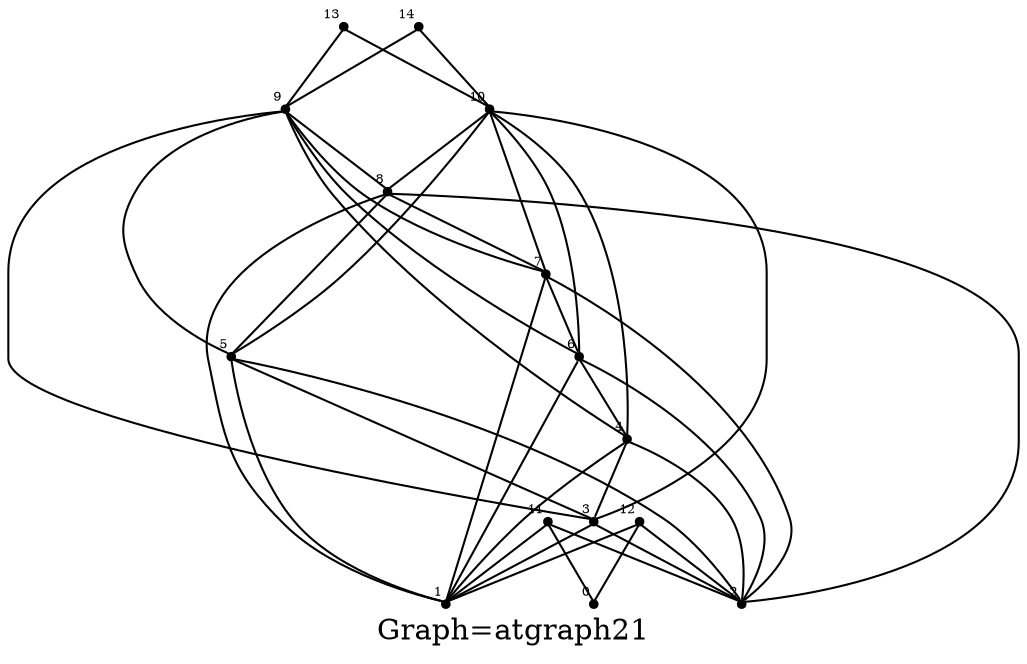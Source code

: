 /* Created by igraph 0.8.0-pre+0200568 */
graph {
  graph [
    label="Graph=atgraph21"
    labelloc=bottom
  ];
  0 [
    pos="0.000000,1.000000!"
    shape=point
    fontsize=6
    xlabel=0
  ];
  1 [
    pos="-0.100000,2.000000!"
    shape=point
    fontsize=6
    xlabel=1
  ];
  2 [
    pos="1.000000,1.000000!"
    shape=point
    fontsize=6
    xlabel=2
  ];
  3 [
    pos="0.900000,2.000000!"
    shape=point
    fontsize=6
    xlabel=3
  ];
  4 [
    pos="2.000000,1.000000!"
    shape=point
    fontsize=6
    xlabel=4
  ];
  5 [
    pos="1.900000,2.000000!"
    shape=point
    fontsize=6
    xlabel=5
  ];
  6 [
    pos="3.000000,1.000000!"
    shape=point
    fontsize=6
    xlabel=6
  ];
  7 [
    pos="2.900000,2.000000!"
    shape=point
    fontsize=6
    xlabel=7
  ];
  8 [
    pos="4.000000,1.000000!"
    shape=point
    fontsize=6
    xlabel=8
  ];
  9 [
    pos="3.900000,2.000000!"
    shape=point
    fontsize=6
    xlabel=9
  ];
  10 [
    pos="5.000000,0.000000!"
    shape=point
    fontsize=6
    xlabel=10
  ];
  11 [
    pos="4.900000,1.000000!"
    shape=point
    fontsize=6
    xlabel=11
  ];
  12 [
    pos="5.000000,2.000000!"
    shape=point
    fontsize=6
    xlabel=12
  ];
  13 [
    pos="4.900000,3.000000!"
    shape=point
    fontsize=6
    xlabel=13
  ];
  14 [
    pos="5.000000,4.000000!"
    shape=point
    fontsize=6
    xlabel=14
  ];

  11 -- 0;
  12 -- 0;
  11 -- 1;
  11 -- 2;
  12 -- 1;
  12 -- 2;
  13 -- 9;
  14 -- 9;
  13 -- 10;
  14 -- 10;
  3 -- 1;
  4 -- 1;
  5 -- 1;
  6 -- 1;
  7 -- 1;
  8 -- 1;
  3 -- 2;
  4 -- 2;
  5 -- 2;
  6 -- 2;
  7 -- 2;
  8 -- 2;
  4 -- 3;
  5 -- 3;
  9 -- 3;
  6 -- 4;
  9 -- 4;
  8 -- 5;
  9 -- 5;
  7 -- 6;
  9 -- 6;
  8 -- 7;
  9 -- 7;
  9 -- 8;
  10 -- 3;
  10 -- 4;
  10 -- 5;
  10 -- 6;
  10 -- 7;
  10 -- 8;
}
